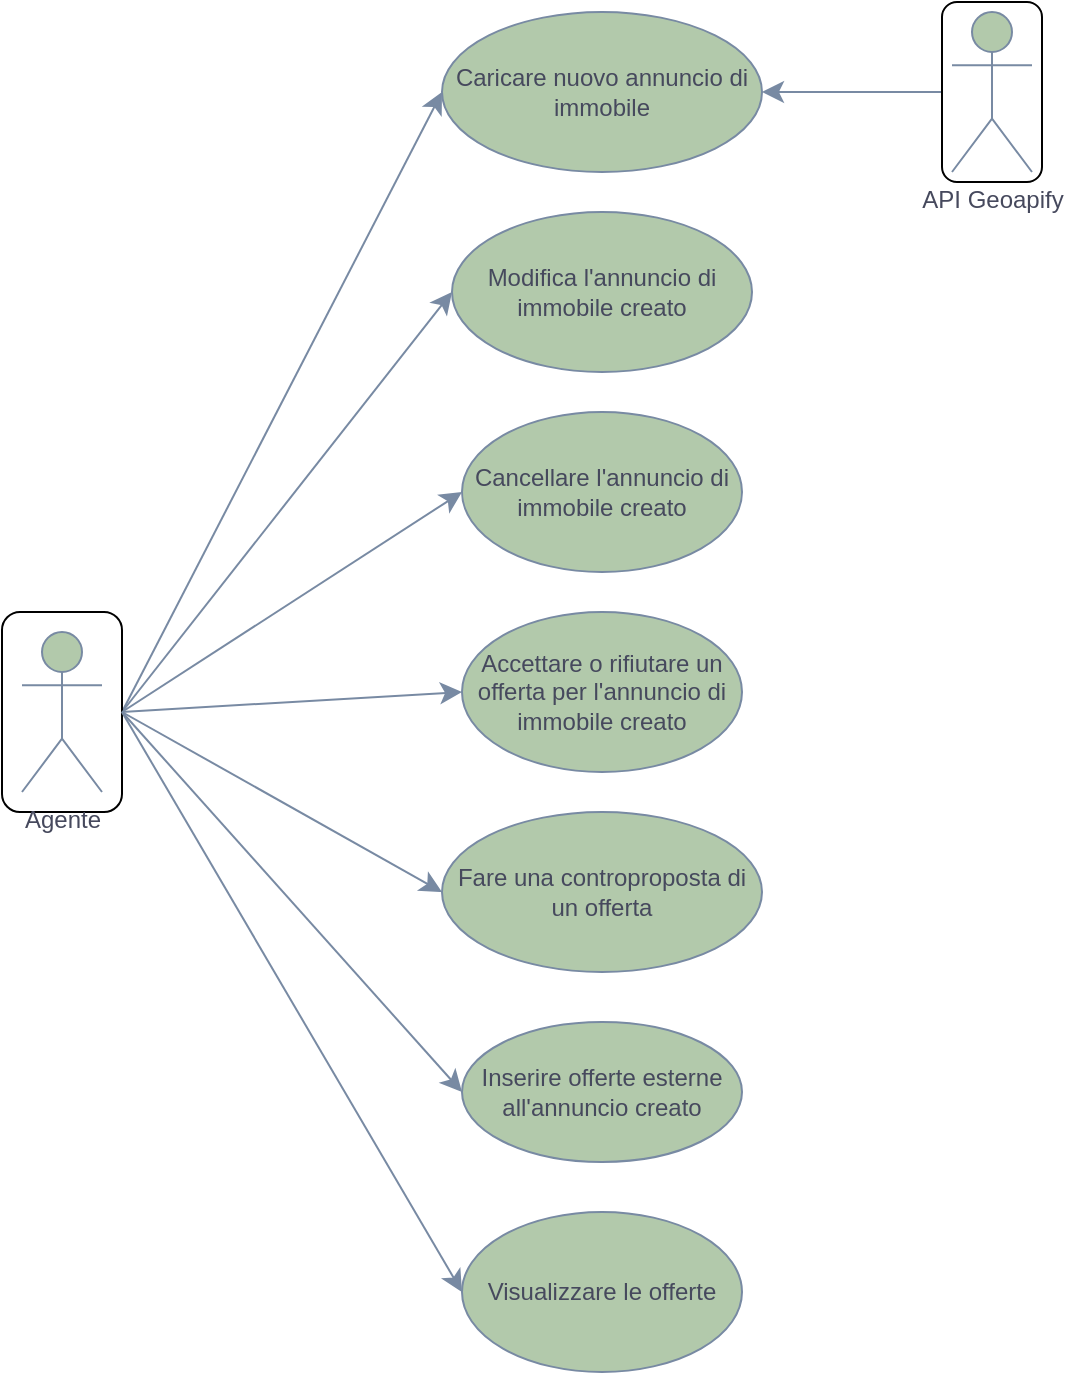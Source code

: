 <mxfile version="26.0.6">
  <diagram name="Pagina-1" id="RFZiibmnyebzwWx95ZG2">
    <mxGraphModel dx="1434" dy="773" grid="1" gridSize="10" guides="1" tooltips="1" connect="1" arrows="1" fold="1" page="1" pageScale="1" pageWidth="827" pageHeight="1169" math="0" shadow="0">
      <root>
        <mxCell id="0" />
        <mxCell id="1" parent="0" />
        <mxCell id="owARZ6gaNnKl0g-R_2Ok-2" value="Caricare nuovo annuncio di immobile" style="ellipse;whiteSpace=wrap;html=1;labelBackgroundColor=none;fillColor=#B2C9AB;strokeColor=#788AA3;fontColor=#46495D;" parent="1" vertex="1">
          <mxGeometry x="360" y="80" width="160" height="80" as="geometry" />
        </mxCell>
        <mxCell id="owARZ6gaNnKl0g-R_2Ok-5" value="Modifica l&#39;annuncio di immobile creato" style="ellipse;whiteSpace=wrap;html=1;labelBackgroundColor=none;fillColor=#B2C9AB;strokeColor=#788AA3;fontColor=#46495D;" parent="1" vertex="1">
          <mxGeometry x="365" y="180" width="150" height="80" as="geometry" />
        </mxCell>
        <mxCell id="owARZ6gaNnKl0g-R_2Ok-6" value="Cancellare l&#39;annuncio di immobile creato" style="ellipse;whiteSpace=wrap;html=1;labelBackgroundColor=none;fillColor=#B2C9AB;strokeColor=#788AA3;fontColor=#46495D;" parent="1" vertex="1">
          <mxGeometry x="370" y="280" width="140" height="80" as="geometry" />
        </mxCell>
        <mxCell id="owARZ6gaNnKl0g-R_2Ok-7" value="Accettare o rifiutare un offerta per l&#39;annuncio di immobile creato" style="ellipse;whiteSpace=wrap;html=1;labelBackgroundColor=none;fillColor=#B2C9AB;strokeColor=#788AA3;fontColor=#46495D;" parent="1" vertex="1">
          <mxGeometry x="370" y="380" width="140" height="80" as="geometry" />
        </mxCell>
        <mxCell id="owARZ6gaNnKl0g-R_2Ok-8" value="Fare una controproposta di un offerta" style="ellipse;whiteSpace=wrap;html=1;labelBackgroundColor=none;fillColor=#B2C9AB;strokeColor=#788AA3;fontColor=#46495D;" parent="1" vertex="1">
          <mxGeometry x="360" y="480" width="160" height="80" as="geometry" />
        </mxCell>
        <mxCell id="owARZ6gaNnKl0g-R_2Ok-9" value="Inserire offerte esterne all&#39;annuncio creato" style="ellipse;whiteSpace=wrap;html=1;labelBackgroundColor=none;fillColor=#B2C9AB;strokeColor=#788AA3;fontColor=#46495D;" parent="1" vertex="1">
          <mxGeometry x="370" y="585" width="140" height="70" as="geometry" />
        </mxCell>
        <mxCell id="owARZ6gaNnKl0g-R_2Ok-10" value="Visualizzare le offerte" style="ellipse;whiteSpace=wrap;html=1;labelBackgroundColor=none;fillColor=#B2C9AB;strokeColor=#788AA3;fontColor=#46495D;" parent="1" vertex="1">
          <mxGeometry x="370" y="680" width="140" height="80" as="geometry" />
        </mxCell>
        <mxCell id="yKwraj5KfyVElRhRBwT7-2" style="edgeStyle=none;curved=1;rounded=0;orthogonalLoop=1;jettySize=auto;html=1;exitX=1;exitY=0.5;exitDx=0;exitDy=0;entryX=0;entryY=0.5;entryDx=0;entryDy=0;fontSize=12;startSize=8;endSize=8;labelBackgroundColor=none;strokeColor=#788AA3;fontColor=default;" parent="1" source="yKwraj5KfyVElRhRBwT7-1" target="owARZ6gaNnKl0g-R_2Ok-2" edge="1">
          <mxGeometry relative="1" as="geometry" />
        </mxCell>
        <mxCell id="yKwraj5KfyVElRhRBwT7-3" style="edgeStyle=none;curved=1;rounded=0;orthogonalLoop=1;jettySize=auto;html=1;exitX=1;exitY=0.5;exitDx=0;exitDy=0;entryX=0;entryY=0.5;entryDx=0;entryDy=0;fontSize=12;startSize=8;endSize=8;labelBackgroundColor=none;strokeColor=#788AA3;fontColor=default;" parent="1" source="yKwraj5KfyVElRhRBwT7-1" target="owARZ6gaNnKl0g-R_2Ok-5" edge="1">
          <mxGeometry relative="1" as="geometry" />
        </mxCell>
        <mxCell id="yKwraj5KfyVElRhRBwT7-1" value="" style="rounded=1;whiteSpace=wrap;html=1;labelBackgroundColor=none;" parent="1" vertex="1">
          <mxGeometry x="140" y="380" width="60" height="100" as="geometry" />
        </mxCell>
        <mxCell id="owARZ6gaNnKl0g-R_2Ok-1" value="Agente" style="shape=umlActor;verticalLabelPosition=bottom;verticalAlign=top;html=1;outlineConnect=0;labelBackgroundColor=none;fillColor=#B2C9AB;strokeColor=#788AA3;fontColor=#46495D;" parent="1" vertex="1">
          <mxGeometry x="150" y="390" width="40" height="80" as="geometry" />
        </mxCell>
        <mxCell id="yKwraj5KfyVElRhRBwT7-4" style="edgeStyle=none;curved=1;rounded=0;orthogonalLoop=1;jettySize=auto;html=1;entryX=0;entryY=0.5;entryDx=0;entryDy=0;fontSize=12;startSize=8;endSize=8;exitX=1;exitY=0.5;exitDx=0;exitDy=0;labelBackgroundColor=none;strokeColor=#788AA3;fontColor=default;" parent="1" source="yKwraj5KfyVElRhRBwT7-1" target="owARZ6gaNnKl0g-R_2Ok-6" edge="1">
          <mxGeometry relative="1" as="geometry">
            <mxPoint x="210" y="440" as="sourcePoint" />
            <mxPoint x="354" y="245" as="targetPoint" />
          </mxGeometry>
        </mxCell>
        <mxCell id="yKwraj5KfyVElRhRBwT7-5" style="edgeStyle=none;curved=1;rounded=0;orthogonalLoop=1;jettySize=auto;html=1;entryX=0;entryY=0.5;entryDx=0;entryDy=0;fontSize=12;startSize=8;endSize=8;exitX=1;exitY=0.5;exitDx=0;exitDy=0;labelBackgroundColor=none;strokeColor=#788AA3;fontColor=default;" parent="1" source="yKwraj5KfyVElRhRBwT7-1" target="owARZ6gaNnKl0g-R_2Ok-7" edge="1">
          <mxGeometry relative="1" as="geometry">
            <mxPoint x="210" y="440" as="sourcePoint" />
            <mxPoint x="364" y="255" as="targetPoint" />
          </mxGeometry>
        </mxCell>
        <mxCell id="yKwraj5KfyVElRhRBwT7-6" style="edgeStyle=none;curved=1;rounded=0;orthogonalLoop=1;jettySize=auto;html=1;entryX=0;entryY=0.5;entryDx=0;entryDy=0;fontSize=12;startSize=8;endSize=8;exitX=1;exitY=0.5;exitDx=0;exitDy=0;labelBackgroundColor=none;strokeColor=#788AA3;fontColor=default;" parent="1" source="yKwraj5KfyVElRhRBwT7-1" target="owARZ6gaNnKl0g-R_2Ok-8" edge="1">
          <mxGeometry relative="1" as="geometry">
            <mxPoint x="220" y="450" as="sourcePoint" />
            <mxPoint x="360" y="485" as="targetPoint" />
          </mxGeometry>
        </mxCell>
        <mxCell id="yKwraj5KfyVElRhRBwT7-7" style="edgeStyle=none;curved=1;rounded=0;orthogonalLoop=1;jettySize=auto;html=1;fontSize=12;startSize=8;endSize=8;exitX=1;exitY=0.5;exitDx=0;exitDy=0;labelBackgroundColor=none;strokeColor=#788AA3;fontColor=default;entryX=0;entryY=0.5;entryDx=0;entryDy=0;" parent="1" source="yKwraj5KfyVElRhRBwT7-1" edge="1" target="owARZ6gaNnKl0g-R_2Ok-9">
          <mxGeometry relative="1" as="geometry">
            <mxPoint x="220" y="560" as="sourcePoint" />
            <mxPoint x="370" y="720" as="targetPoint" />
          </mxGeometry>
        </mxCell>
        <mxCell id="yKwraj5KfyVElRhRBwT7-8" style="edgeStyle=none;curved=1;rounded=0;orthogonalLoop=1;jettySize=auto;html=1;entryX=0;entryY=0.5;entryDx=0;entryDy=0;fontSize=12;startSize=8;endSize=8;exitX=1;exitY=0.5;exitDx=0;exitDy=0;labelBackgroundColor=none;strokeColor=#788AA3;fontColor=default;" parent="1" source="yKwraj5KfyVElRhRBwT7-1" target="owARZ6gaNnKl0g-R_2Ok-10" edge="1">
          <mxGeometry relative="1" as="geometry">
            <mxPoint x="210" y="440" as="sourcePoint" />
            <mxPoint x="310" y="860" as="targetPoint" />
          </mxGeometry>
        </mxCell>
        <mxCell id="yKwraj5KfyVElRhRBwT7-13" style="edgeStyle=none;curved=1;rounded=0;orthogonalLoop=1;jettySize=auto;html=1;exitX=0;exitY=0.5;exitDx=0;exitDy=0;entryX=1;entryY=0.5;entryDx=0;entryDy=0;fontSize=12;startSize=8;endSize=8;labelBackgroundColor=none;strokeColor=#788AA3;fontColor=default;" parent="1" source="yKwraj5KfyVElRhRBwT7-9" target="owARZ6gaNnKl0g-R_2Ok-2" edge="1">
          <mxGeometry relative="1" as="geometry" />
        </mxCell>
        <mxCell id="yKwraj5KfyVElRhRBwT7-9" value="" style="rounded=1;whiteSpace=wrap;html=1;labelBackgroundColor=none;" parent="1" vertex="1">
          <mxGeometry x="610" y="75" width="50" height="90" as="geometry" />
        </mxCell>
        <mxCell id="yKwraj5KfyVElRhRBwT7-10" value="&lt;div&gt;API Geoapify&lt;/div&gt;&lt;div&gt;&lt;br&gt;&lt;/div&gt;" style="shape=umlActor;verticalLabelPosition=bottom;verticalAlign=top;html=1;outlineConnect=0;labelBackgroundColor=none;fillColor=#B2C9AB;strokeColor=#788AA3;fontColor=#46495D;" parent="1" vertex="1">
          <mxGeometry x="615" y="80" width="40" height="80" as="geometry" />
        </mxCell>
      </root>
    </mxGraphModel>
  </diagram>
</mxfile>

